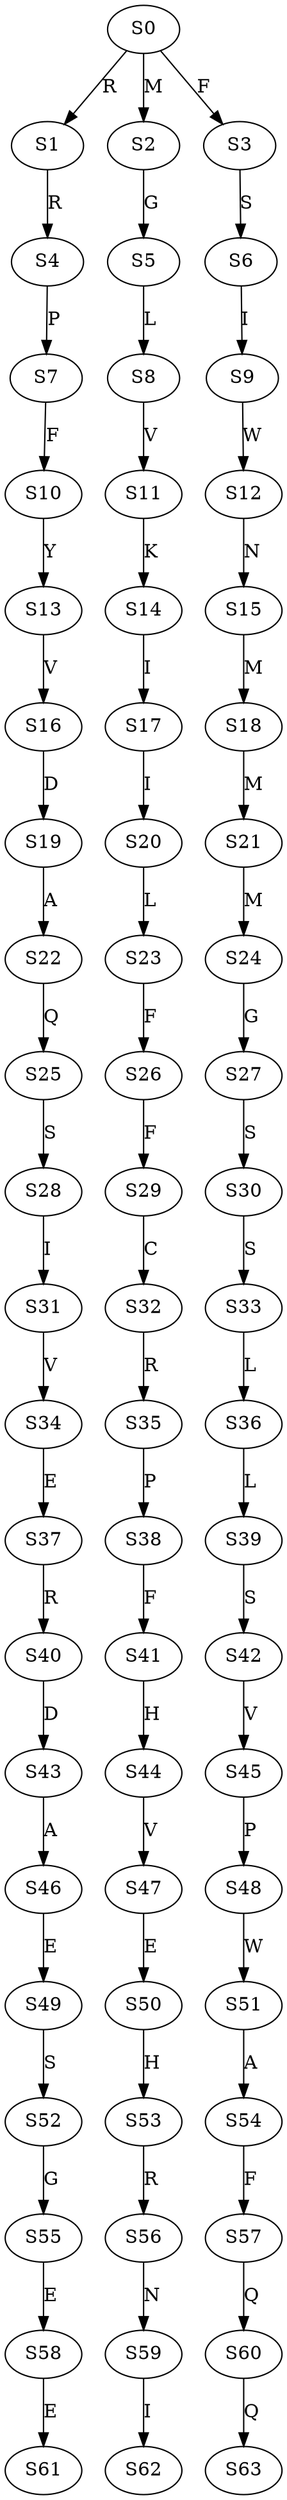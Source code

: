 strict digraph  {
	S0 -> S1 [ label = R ];
	S0 -> S2 [ label = M ];
	S0 -> S3 [ label = F ];
	S1 -> S4 [ label = R ];
	S2 -> S5 [ label = G ];
	S3 -> S6 [ label = S ];
	S4 -> S7 [ label = P ];
	S5 -> S8 [ label = L ];
	S6 -> S9 [ label = I ];
	S7 -> S10 [ label = F ];
	S8 -> S11 [ label = V ];
	S9 -> S12 [ label = W ];
	S10 -> S13 [ label = Y ];
	S11 -> S14 [ label = K ];
	S12 -> S15 [ label = N ];
	S13 -> S16 [ label = V ];
	S14 -> S17 [ label = I ];
	S15 -> S18 [ label = M ];
	S16 -> S19 [ label = D ];
	S17 -> S20 [ label = I ];
	S18 -> S21 [ label = M ];
	S19 -> S22 [ label = A ];
	S20 -> S23 [ label = L ];
	S21 -> S24 [ label = M ];
	S22 -> S25 [ label = Q ];
	S23 -> S26 [ label = F ];
	S24 -> S27 [ label = G ];
	S25 -> S28 [ label = S ];
	S26 -> S29 [ label = F ];
	S27 -> S30 [ label = S ];
	S28 -> S31 [ label = I ];
	S29 -> S32 [ label = C ];
	S30 -> S33 [ label = S ];
	S31 -> S34 [ label = V ];
	S32 -> S35 [ label = R ];
	S33 -> S36 [ label = L ];
	S34 -> S37 [ label = E ];
	S35 -> S38 [ label = P ];
	S36 -> S39 [ label = L ];
	S37 -> S40 [ label = R ];
	S38 -> S41 [ label = F ];
	S39 -> S42 [ label = S ];
	S40 -> S43 [ label = D ];
	S41 -> S44 [ label = H ];
	S42 -> S45 [ label = V ];
	S43 -> S46 [ label = A ];
	S44 -> S47 [ label = V ];
	S45 -> S48 [ label = P ];
	S46 -> S49 [ label = E ];
	S47 -> S50 [ label = E ];
	S48 -> S51 [ label = W ];
	S49 -> S52 [ label = S ];
	S50 -> S53 [ label = H ];
	S51 -> S54 [ label = A ];
	S52 -> S55 [ label = G ];
	S53 -> S56 [ label = R ];
	S54 -> S57 [ label = F ];
	S55 -> S58 [ label = E ];
	S56 -> S59 [ label = N ];
	S57 -> S60 [ label = Q ];
	S58 -> S61 [ label = E ];
	S59 -> S62 [ label = I ];
	S60 -> S63 [ label = Q ];
}

